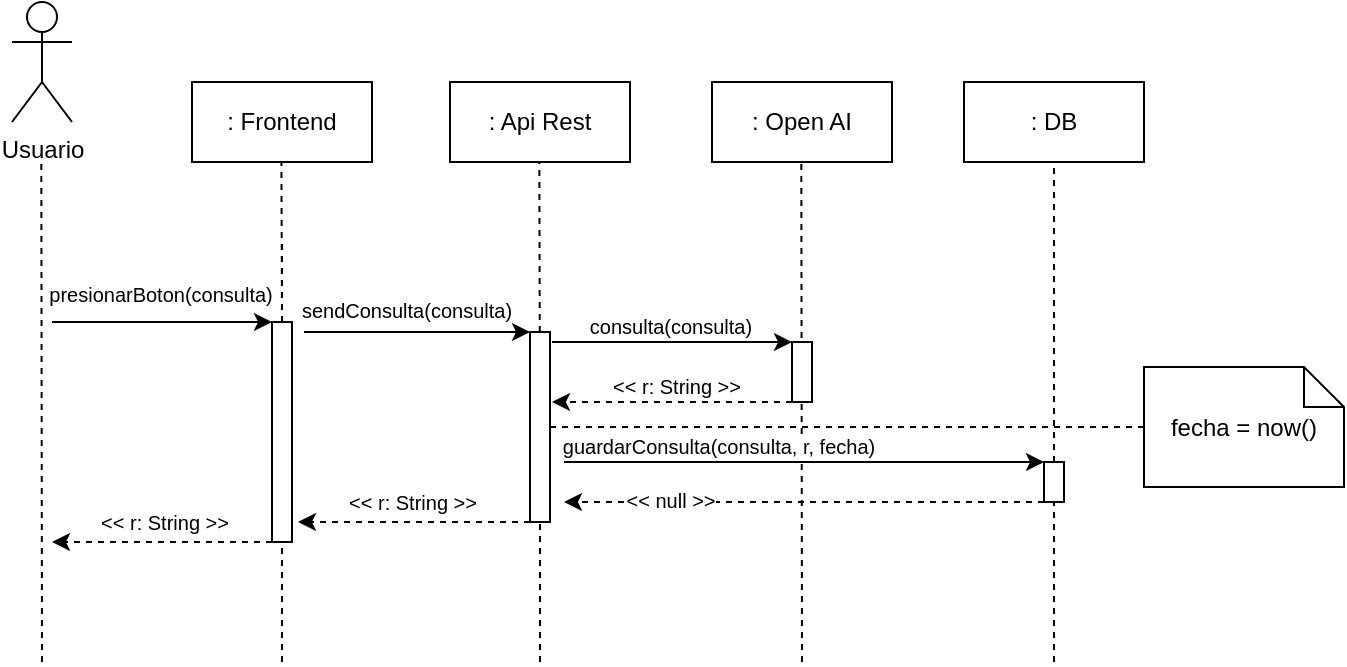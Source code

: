 <mxfile version="20.5.1" type="device"><diagram id="lb7MtysPzQy3BnLGBDxu" name="Página-1"><mxGraphModel dx="723" dy="402" grid="1" gridSize="10" guides="1" tooltips="1" connect="1" arrows="1" fold="1" page="1" pageScale="1" pageWidth="827" pageHeight="1169" math="0" shadow="0"><root><mxCell id="0"/><mxCell id="1" parent="0"/><mxCell id="whigkKhzwh1z66PfyQh2-1" value="Usuario" style="shape=umlActor;verticalLabelPosition=bottom;verticalAlign=top;html=1;outlineConnect=0;" vertex="1" parent="1"><mxGeometry x="81" y="80" width="30" height="60" as="geometry"/></mxCell><mxCell id="whigkKhzwh1z66PfyQh2-2" value="" style="endArrow=none;dashed=1;html=1;rounded=0;" edge="1" parent="1"><mxGeometry width="50" height="50" relative="1" as="geometry"><mxPoint x="96" y="410.0" as="sourcePoint"/><mxPoint x="95.66" y="160" as="targetPoint"/></mxGeometry></mxCell><mxCell id="whigkKhzwh1z66PfyQh2-3" value=": Frontend" style="rounded=0;whiteSpace=wrap;html=1;" vertex="1" parent="1"><mxGeometry x="171" y="120" width="90" height="40" as="geometry"/></mxCell><mxCell id="whigkKhzwh1z66PfyQh2-4" value=": Api Rest" style="rounded=0;whiteSpace=wrap;html=1;" vertex="1" parent="1"><mxGeometry x="300" y="120" width="90" height="40" as="geometry"/></mxCell><mxCell id="whigkKhzwh1z66PfyQh2-5" value=": Open AI" style="rounded=0;whiteSpace=wrap;html=1;" vertex="1" parent="1"><mxGeometry x="431" y="120" width="90" height="40" as="geometry"/></mxCell><mxCell id="whigkKhzwh1z66PfyQh2-6" value="" style="endArrow=none;dashed=1;html=1;rounded=0;startArrow=none;" edge="1" parent="1"><mxGeometry width="50" height="50" relative="1" as="geometry"><mxPoint x="216" y="240" as="sourcePoint"/><mxPoint x="215.71" y="160" as="targetPoint"/></mxGeometry></mxCell><mxCell id="whigkKhzwh1z66PfyQh2-7" value="" style="endArrow=none;dashed=1;html=1;rounded=0;startArrow=none;" edge="1" parent="1" source="whigkKhzwh1z66PfyQh2-14"><mxGeometry width="50" height="50" relative="1" as="geometry"><mxPoint x="345" y="360" as="sourcePoint"/><mxPoint x="344.66" y="160" as="targetPoint"/></mxGeometry></mxCell><mxCell id="whigkKhzwh1z66PfyQh2-8" value="" style="endArrow=none;dashed=1;html=1;rounded=0;" edge="1" parent="1"><mxGeometry width="50" height="50" relative="1" as="geometry"><mxPoint x="476" y="410.0" as="sourcePoint"/><mxPoint x="475.66" y="160" as="targetPoint"/></mxGeometry></mxCell><mxCell id="whigkKhzwh1z66PfyQh2-9" value="" style="endArrow=none;dashed=1;html=1;rounded=0;startArrow=none;" edge="1" parent="1" source="whigkKhzwh1z66PfyQh2-12"><mxGeometry width="50" height="50" relative="1" as="geometry"><mxPoint x="216.05" y="320" as="sourcePoint"/><mxPoint x="216" y="200" as="targetPoint"/></mxGeometry></mxCell><mxCell id="whigkKhzwh1z66PfyQh2-10" value="" style="endArrow=classic;html=1;rounded=0;fontSize=9;" edge="1" parent="1"><mxGeometry width="50" height="50" relative="1" as="geometry"><mxPoint x="101" y="240" as="sourcePoint"/><mxPoint x="211" y="240" as="targetPoint"/></mxGeometry></mxCell><mxCell id="whigkKhzwh1z66PfyQh2-11" value="presionarBoton(consulta)" style="edgeLabel;html=1;align=center;verticalAlign=middle;resizable=0;points=[];fontSize=10;" connectable="0" vertex="1" parent="whigkKhzwh1z66PfyQh2-10"><mxGeometry x="-0.496" relative="1" as="geometry"><mxPoint x="26" y="-14" as="offset"/></mxGeometry></mxCell><mxCell id="whigkKhzwh1z66PfyQh2-12" value="" style="rounded=0;whiteSpace=wrap;html=1;fontSize=9;" vertex="1" parent="1"><mxGeometry x="211" y="240" width="10" height="110" as="geometry"/></mxCell><mxCell id="whigkKhzwh1z66PfyQh2-13" value="" style="endArrow=none;dashed=1;html=1;rounded=0;" edge="1" parent="1" target="whigkKhzwh1z66PfyQh2-12"><mxGeometry width="50" height="50" relative="1" as="geometry"><mxPoint x="216" y="410.0" as="sourcePoint"/><mxPoint x="216.007" y="200" as="targetPoint"/></mxGeometry></mxCell><mxCell id="whigkKhzwh1z66PfyQh2-14" value="" style="rounded=0;whiteSpace=wrap;html=1;fontSize=9;" vertex="1" parent="1"><mxGeometry x="340" y="245" width="10" height="95" as="geometry"/></mxCell><mxCell id="whigkKhzwh1z66PfyQh2-15" value="" style="endArrow=none;dashed=1;html=1;rounded=0;" edge="1" parent="1" target="whigkKhzwh1z66PfyQh2-14"><mxGeometry width="50" height="50" relative="1" as="geometry"><mxPoint x="345" y="410.0" as="sourcePoint"/><mxPoint x="344.66" y="120" as="targetPoint"/></mxGeometry></mxCell><mxCell id="whigkKhzwh1z66PfyQh2-16" value="" style="endArrow=classic;html=1;rounded=0;fontSize=9;entryX=0;entryY=0;entryDx=0;entryDy=0;" edge="1" parent="1" target="whigkKhzwh1z66PfyQh2-14"><mxGeometry width="50" height="50" relative="1" as="geometry"><mxPoint x="227" y="245" as="sourcePoint"/><mxPoint x="361" y="200" as="targetPoint"/></mxGeometry></mxCell><mxCell id="whigkKhzwh1z66PfyQh2-17" value="sendConsulta(consulta)" style="edgeLabel;html=1;align=center;verticalAlign=middle;resizable=0;points=[];fontSize=10;" connectable="0" vertex="1" parent="whigkKhzwh1z66PfyQh2-16"><mxGeometry x="-0.506" relative="1" as="geometry"><mxPoint x="23" y="-11" as="offset"/></mxGeometry></mxCell><mxCell id="whigkKhzwh1z66PfyQh2-18" value="" style="rounded=0;whiteSpace=wrap;html=1;fontSize=9;" vertex="1" parent="1"><mxGeometry x="471" y="250" width="10" height="30" as="geometry"/></mxCell><mxCell id="whigkKhzwh1z66PfyQh2-19" value="" style="endArrow=classic;html=1;rounded=0;fontSize=9;entryX=0;entryY=0;entryDx=0;entryDy=0;" edge="1" parent="1" target="whigkKhzwh1z66PfyQh2-18"><mxGeometry width="50" height="50" relative="1" as="geometry"><mxPoint x="351" y="250" as="sourcePoint"/><mxPoint x="421" y="250" as="targetPoint"/></mxGeometry></mxCell><mxCell id="whigkKhzwh1z66PfyQh2-20" value="consulta(consulta)" style="edgeLabel;html=1;align=center;verticalAlign=middle;resizable=0;points=[];fontSize=10;" connectable="0" vertex="1" parent="whigkKhzwh1z66PfyQh2-19"><mxGeometry x="-0.248" y="-1" relative="1" as="geometry"><mxPoint x="14" y="-9" as="offset"/></mxGeometry></mxCell><mxCell id="whigkKhzwh1z66PfyQh2-21" value="" style="endArrow=classic;html=1;rounded=0;fontSize=9;exitX=0;exitY=1;exitDx=0;exitDy=0;dashed=1;" edge="1" parent="1" source="whigkKhzwh1z66PfyQh2-18"><mxGeometry width="50" height="50" relative="1" as="geometry"><mxPoint x="351" y="280" as="sourcePoint"/><mxPoint x="351" y="280" as="targetPoint"/></mxGeometry></mxCell><mxCell id="whigkKhzwh1z66PfyQh2-22" value="&amp;lt;&amp;lt; r: String &amp;gt;&amp;gt;" style="edgeLabel;html=1;align=center;verticalAlign=middle;resizable=0;points=[];fontSize=10;" connectable="0" vertex="1" parent="whigkKhzwh1z66PfyQh2-21"><mxGeometry x="0.228" y="2" relative="1" as="geometry"><mxPoint x="15" y="-10" as="offset"/></mxGeometry></mxCell><mxCell id="whigkKhzwh1z66PfyQh2-23" value="" style="endArrow=classic;html=1;rounded=0;fontSize=9;dashed=1;" edge="1" parent="1"><mxGeometry width="50" height="50" relative="1" as="geometry"><mxPoint x="340" y="340" as="sourcePoint"/><mxPoint x="224.0" y="340" as="targetPoint"/></mxGeometry></mxCell><mxCell id="whigkKhzwh1z66PfyQh2-24" value="" style="endArrow=classic;html=1;rounded=0;fontSize=9;exitX=0;exitY=1;exitDx=0;exitDy=0;dashed=1;" edge="1" parent="1"><mxGeometry width="50" height="50" relative="1" as="geometry"><mxPoint x="211" y="350" as="sourcePoint"/><mxPoint x="101" y="350" as="targetPoint"/></mxGeometry></mxCell><mxCell id="whigkKhzwh1z66PfyQh2-25" value="&amp;lt;&amp;lt; r: String &amp;gt;&amp;gt;" style="edgeLabel;html=1;align=center;verticalAlign=middle;resizable=0;points=[];fontSize=10;" connectable="0" vertex="1" parent="1"><mxGeometry x="280.996" y="330" as="geometry"/></mxCell><mxCell id="whigkKhzwh1z66PfyQh2-26" value="&amp;lt;&amp;lt; r: String &amp;gt;&amp;gt;" style="edgeLabel;html=1;align=center;verticalAlign=middle;resizable=0;points=[];fontSize=10;" connectable="0" vertex="1" parent="1"><mxGeometry x="156.996" y="340" as="geometry"/></mxCell><mxCell id="whigkKhzwh1z66PfyQh2-27" value=": DB" style="rounded=0;whiteSpace=wrap;html=1;" vertex="1" parent="1"><mxGeometry x="557" y="120" width="90" height="40" as="geometry"/></mxCell><mxCell id="whigkKhzwh1z66PfyQh2-28" value="" style="endArrow=none;dashed=1;html=1;rounded=0;entryX=0.5;entryY=1;entryDx=0;entryDy=0;startArrow=none;" edge="1" parent="1" source="whigkKhzwh1z66PfyQh2-29" target="whigkKhzwh1z66PfyQh2-27"><mxGeometry width="50" height="50" relative="1" as="geometry"><mxPoint x="602" y="410" as="sourcePoint"/><mxPoint x="387" y="210" as="targetPoint"/></mxGeometry></mxCell><mxCell id="whigkKhzwh1z66PfyQh2-29" value="" style="rounded=0;whiteSpace=wrap;html=1;" vertex="1" parent="1"><mxGeometry x="597" y="310" width="10" height="20" as="geometry"/></mxCell><mxCell id="whigkKhzwh1z66PfyQh2-30" value="" style="endArrow=none;dashed=1;html=1;rounded=0;entryX=0.5;entryY=1;entryDx=0;entryDy=0;" edge="1" parent="1" target="whigkKhzwh1z66PfyQh2-29"><mxGeometry width="50" height="50" relative="1" as="geometry"><mxPoint x="602" y="410.0" as="sourcePoint"/><mxPoint x="602" y="120" as="targetPoint"/></mxGeometry></mxCell><mxCell id="whigkKhzwh1z66PfyQh2-31" value="" style="endArrow=classic;html=1;rounded=0;entryX=0;entryY=0;entryDx=0;entryDy=0;" edge="1" parent="1" target="whigkKhzwh1z66PfyQh2-29"><mxGeometry width="50" height="50" relative="1" as="geometry"><mxPoint x="357" y="310" as="sourcePoint"/><mxPoint x="547" y="240" as="targetPoint"/></mxGeometry></mxCell><mxCell id="whigkKhzwh1z66PfyQh2-32" value="guardarConsulta(consulta, r, fecha)" style="edgeLabel;html=1;align=center;verticalAlign=middle;resizable=0;points=[];fontSize=10;" connectable="0" vertex="1" parent="whigkKhzwh1z66PfyQh2-31"><mxGeometry x="-0.517" relative="1" as="geometry"><mxPoint x="19" y="-8" as="offset"/></mxGeometry></mxCell><mxCell id="whigkKhzwh1z66PfyQh2-33" value="" style="endArrow=classic;html=1;rounded=0;exitX=0;exitY=1;exitDx=0;exitDy=0;dashed=1;" edge="1" parent="1" source="whigkKhzwh1z66PfyQh2-29"><mxGeometry width="50" height="50" relative="1" as="geometry"><mxPoint x="497" y="290" as="sourcePoint"/><mxPoint x="357" y="330" as="targetPoint"/></mxGeometry></mxCell><mxCell id="whigkKhzwh1z66PfyQh2-34" value="&amp;lt;&amp;lt; null &amp;gt;&amp;gt;" style="edgeLabel;html=1;align=center;verticalAlign=middle;resizable=0;points=[];fontSize=10;" connectable="0" vertex="1" parent="whigkKhzwh1z66PfyQh2-33"><mxGeometry x="0.41" relative="1" as="geometry"><mxPoint x="-18" y="-1" as="offset"/></mxGeometry></mxCell><mxCell id="whigkKhzwh1z66PfyQh2-35" value="fecha = now()" style="shape=note;size=20;whiteSpace=wrap;html=1;" vertex="1" parent="1"><mxGeometry x="647" y="262.5" width="100" height="60" as="geometry"/></mxCell><mxCell id="whigkKhzwh1z66PfyQh2-36" value="" style="endArrow=none;dashed=1;html=1;rounded=0;entryX=0;entryY=0.5;entryDx=0;entryDy=0;entryPerimeter=0;exitX=1;exitY=0.5;exitDx=0;exitDy=0;" edge="1" parent="1" source="whigkKhzwh1z66PfyQh2-14"><mxGeometry width="50" height="50" relative="1" as="geometry"><mxPoint x="490" y="310" as="sourcePoint"/><mxPoint x="647" y="292.5" as="targetPoint"/></mxGeometry></mxCell></root></mxGraphModel></diagram></mxfile>